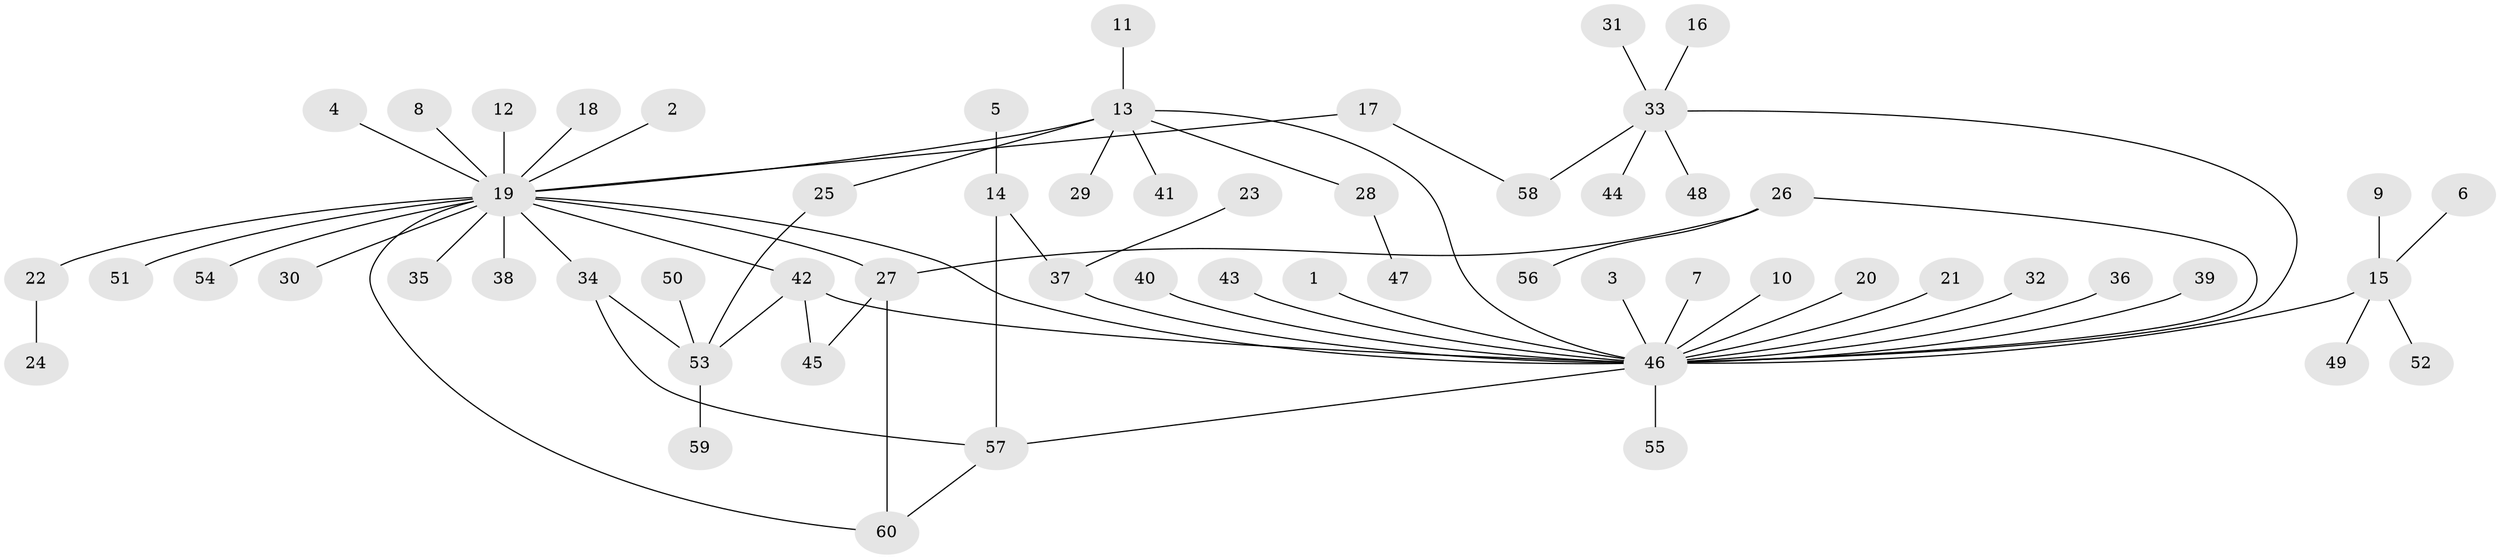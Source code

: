 // original degree distribution, {9: 0.00847457627118644, 25: 0.00847457627118644, 20: 0.00847457627118644, 1: 0.5847457627118644, 2: 0.211864406779661, 5: 0.01694915254237288, 4: 0.05084745762711865, 3: 0.07627118644067797, 7: 0.01694915254237288, 8: 0.00847457627118644, 6: 0.00847457627118644}
// Generated by graph-tools (version 1.1) at 2025/01/03/09/25 03:01:42]
// undirected, 60 vertices, 70 edges
graph export_dot {
graph [start="1"]
  node [color=gray90,style=filled];
  1;
  2;
  3;
  4;
  5;
  6;
  7;
  8;
  9;
  10;
  11;
  12;
  13;
  14;
  15;
  16;
  17;
  18;
  19;
  20;
  21;
  22;
  23;
  24;
  25;
  26;
  27;
  28;
  29;
  30;
  31;
  32;
  33;
  34;
  35;
  36;
  37;
  38;
  39;
  40;
  41;
  42;
  43;
  44;
  45;
  46;
  47;
  48;
  49;
  50;
  51;
  52;
  53;
  54;
  55;
  56;
  57;
  58;
  59;
  60;
  1 -- 46 [weight=1.0];
  2 -- 19 [weight=1.0];
  3 -- 46 [weight=1.0];
  4 -- 19 [weight=1.0];
  5 -- 14 [weight=1.0];
  6 -- 15 [weight=1.0];
  7 -- 46 [weight=1.0];
  8 -- 19 [weight=1.0];
  9 -- 15 [weight=1.0];
  10 -- 46 [weight=1.0];
  11 -- 13 [weight=1.0];
  12 -- 19 [weight=1.0];
  13 -- 19 [weight=1.0];
  13 -- 25 [weight=1.0];
  13 -- 28 [weight=1.0];
  13 -- 29 [weight=1.0];
  13 -- 41 [weight=1.0];
  13 -- 46 [weight=1.0];
  14 -- 37 [weight=1.0];
  14 -- 57 [weight=1.0];
  15 -- 46 [weight=1.0];
  15 -- 49 [weight=1.0];
  15 -- 52 [weight=1.0];
  16 -- 33 [weight=1.0];
  17 -- 19 [weight=1.0];
  17 -- 58 [weight=1.0];
  18 -- 19 [weight=1.0];
  19 -- 22 [weight=1.0];
  19 -- 27 [weight=1.0];
  19 -- 30 [weight=1.0];
  19 -- 34 [weight=1.0];
  19 -- 35 [weight=1.0];
  19 -- 38 [weight=1.0];
  19 -- 42 [weight=1.0];
  19 -- 46 [weight=1.0];
  19 -- 51 [weight=1.0];
  19 -- 54 [weight=1.0];
  19 -- 60 [weight=1.0];
  20 -- 46 [weight=1.0];
  21 -- 46 [weight=1.0];
  22 -- 24 [weight=1.0];
  23 -- 37 [weight=1.0];
  25 -- 53 [weight=1.0];
  26 -- 27 [weight=1.0];
  26 -- 46 [weight=1.0];
  26 -- 56 [weight=1.0];
  27 -- 45 [weight=1.0];
  27 -- 60 [weight=1.0];
  28 -- 47 [weight=1.0];
  31 -- 33 [weight=1.0];
  32 -- 46 [weight=1.0];
  33 -- 44 [weight=1.0];
  33 -- 46 [weight=1.0];
  33 -- 48 [weight=1.0];
  33 -- 58 [weight=1.0];
  34 -- 53 [weight=1.0];
  34 -- 57 [weight=1.0];
  36 -- 46 [weight=1.0];
  37 -- 46 [weight=1.0];
  39 -- 46 [weight=1.0];
  40 -- 46 [weight=1.0];
  42 -- 45 [weight=1.0];
  42 -- 46 [weight=1.0];
  42 -- 53 [weight=1.0];
  43 -- 46 [weight=1.0];
  46 -- 55 [weight=1.0];
  46 -- 57 [weight=2.0];
  50 -- 53 [weight=1.0];
  53 -- 59 [weight=1.0];
  57 -- 60 [weight=1.0];
}
